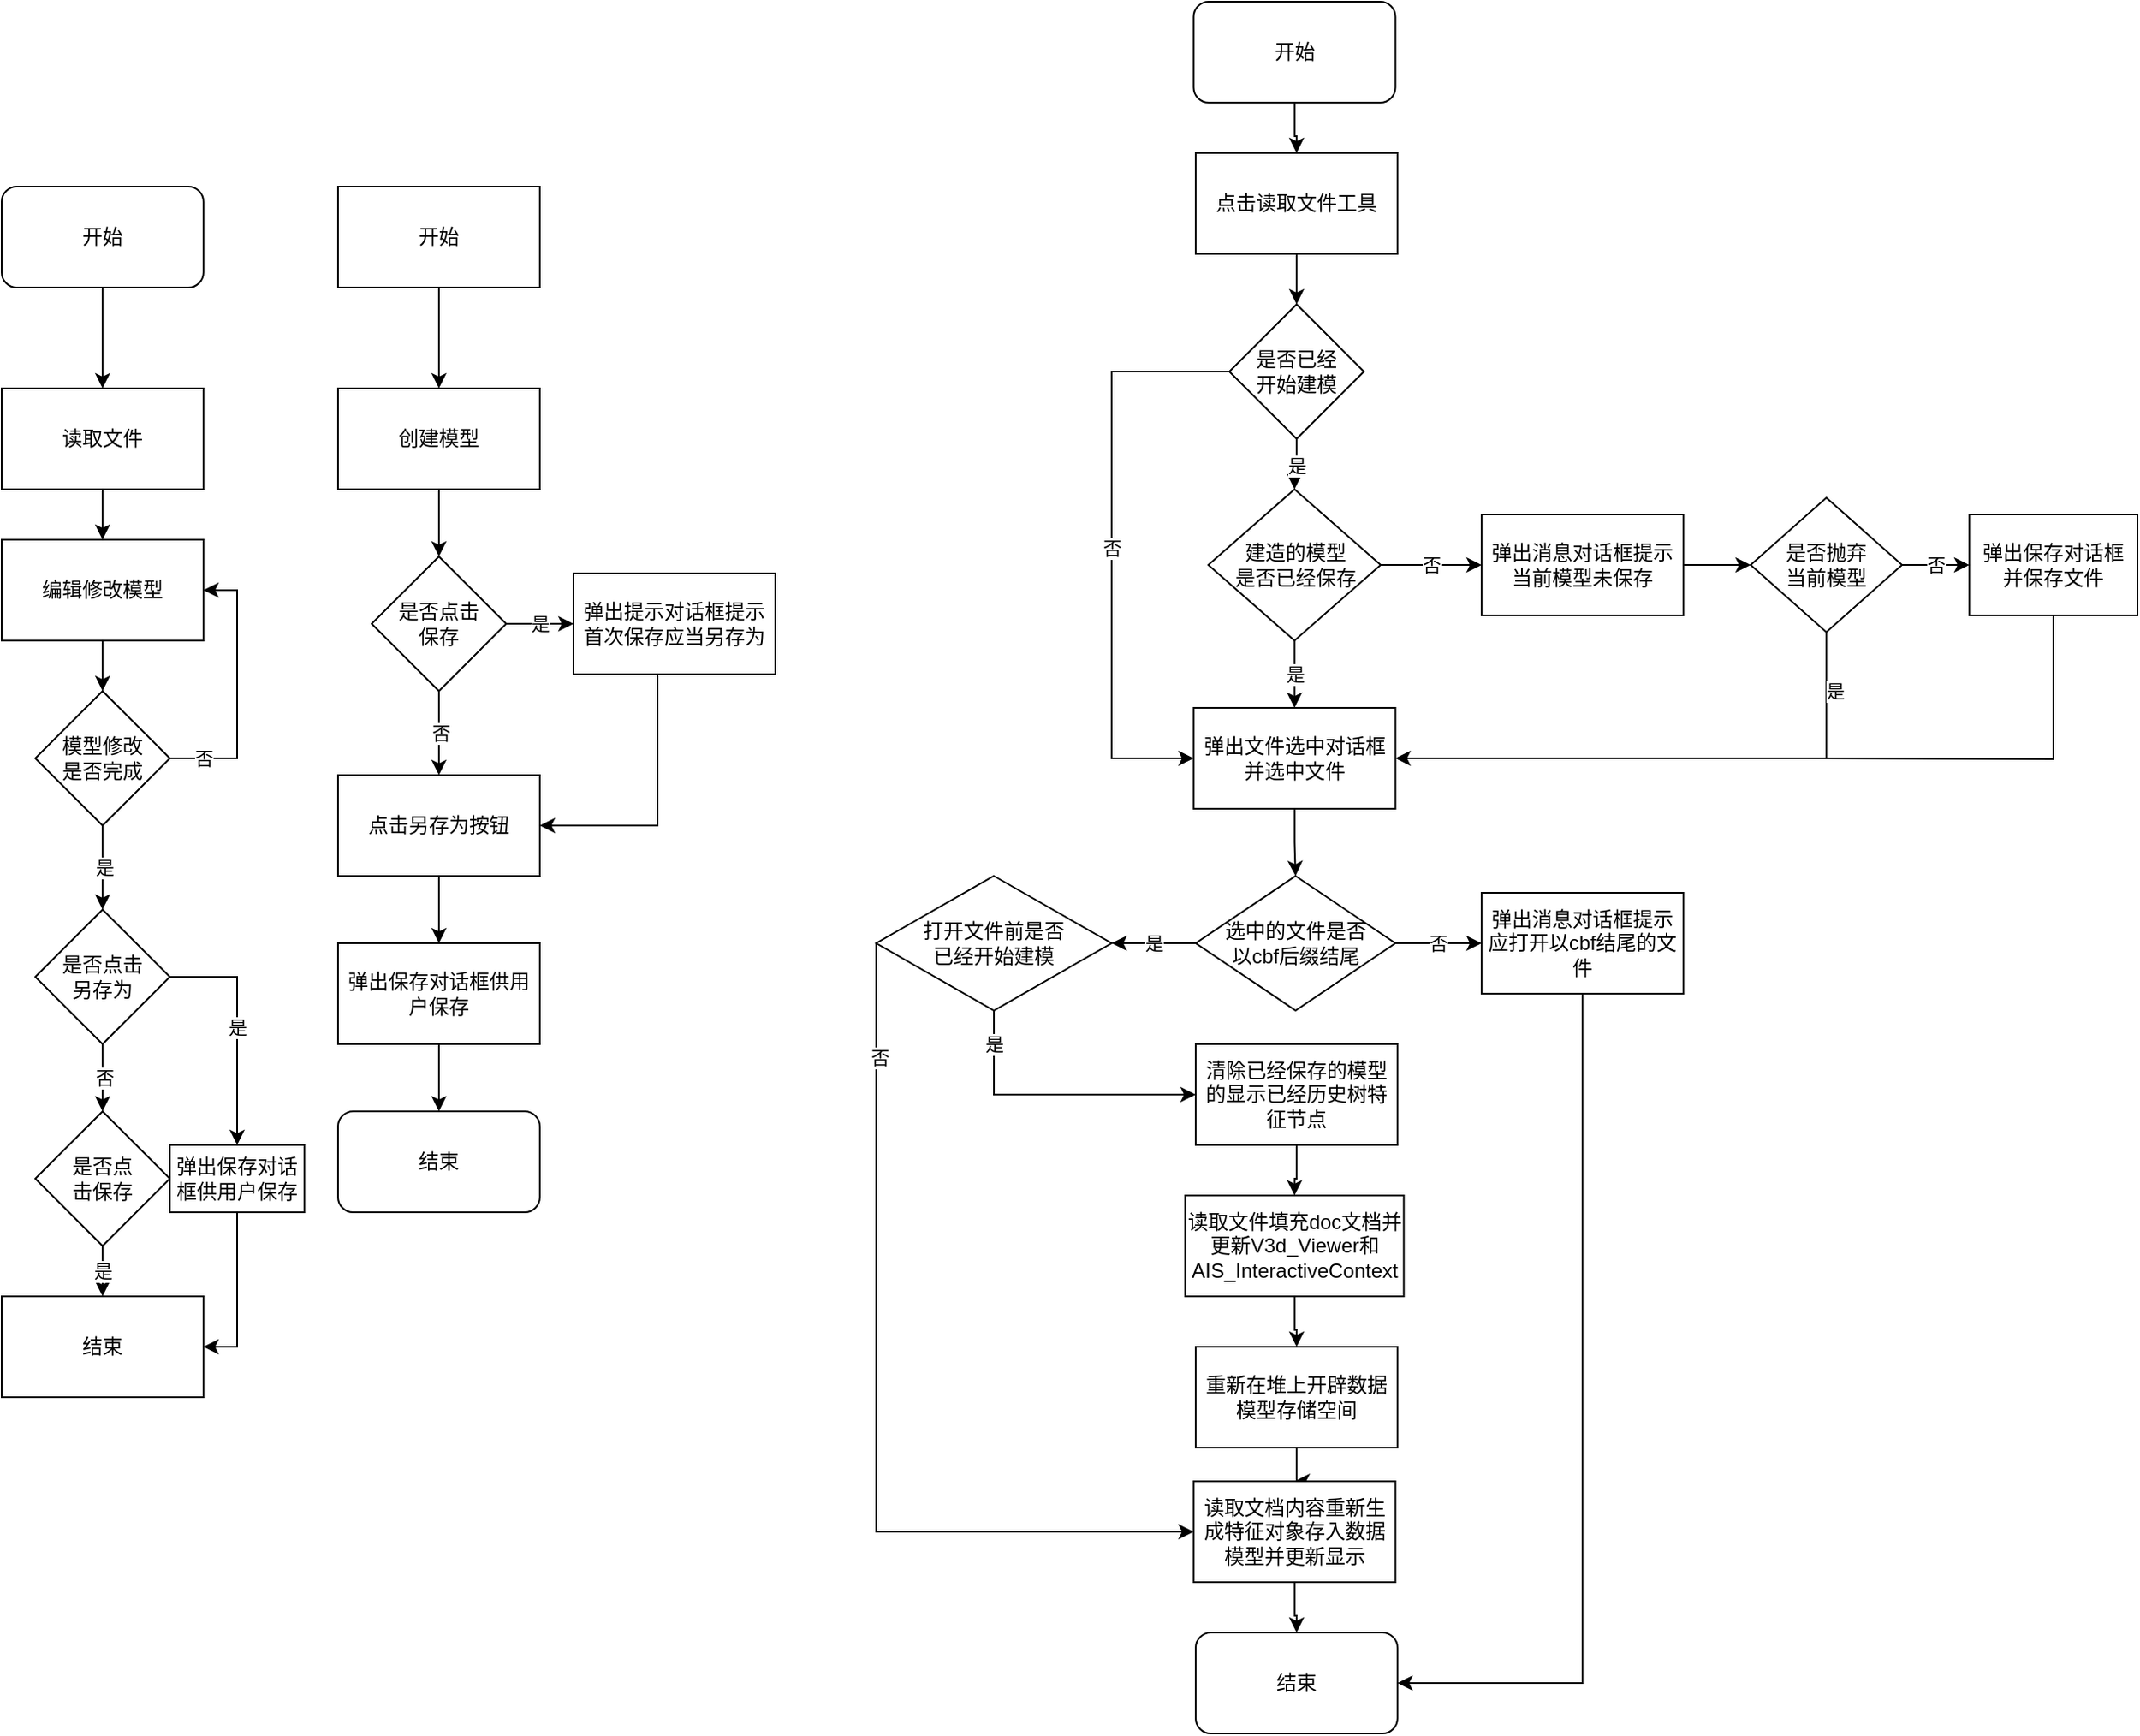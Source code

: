 <mxfile version="21.0.8" type="github">
  <diagram name="第 1 页" id="0Em5EwTK6glhkeCX4Q82">
    <mxGraphModel dx="3172" dy="1055" grid="1" gridSize="10" guides="1" tooltips="1" connect="1" arrows="1" fold="1" page="1" pageScale="1" pageWidth="827" pageHeight="1169" math="0" shadow="0">
      <root>
        <mxCell id="0" />
        <mxCell id="1" parent="0" />
        <mxCell id="LR_36pZvn3k7mfj5_MtT-5" style="edgeStyle=orthogonalEdgeStyle;rounded=0;orthogonalLoop=1;jettySize=auto;html=1;entryX=0.5;entryY=0;entryDx=0;entryDy=0;" edge="1" parent="1" source="jxCu223SDdkoaslGFEt7-1" target="LR_36pZvn3k7mfj5_MtT-4">
          <mxGeometry relative="1" as="geometry" />
        </mxCell>
        <mxCell id="jxCu223SDdkoaslGFEt7-1" value="开始" style="rounded=1;whiteSpace=wrap;html=1;" parent="1" vertex="1">
          <mxGeometry x="18.75" y="90" width="120" height="60" as="geometry" />
        </mxCell>
        <mxCell id="jxCu223SDdkoaslGFEt7-4" value="是" style="edgeStyle=orthogonalEdgeStyle;rounded=0;orthogonalLoop=1;jettySize=auto;html=1;entryX=0.5;entryY=0;entryDx=0;entryDy=0;" parent="1" source="jxCu223SDdkoaslGFEt7-3" target="jxCu223SDdkoaslGFEt7-5" edge="1">
          <mxGeometry relative="1" as="geometry">
            <mxPoint x="80" y="390" as="targetPoint" />
          </mxGeometry>
        </mxCell>
        <mxCell id="jxCu223SDdkoaslGFEt7-8" value="否" style="edgeStyle=orthogonalEdgeStyle;rounded=0;orthogonalLoop=1;jettySize=auto;html=1;entryX=0;entryY=0.5;entryDx=0;entryDy=0;" parent="1" source="jxCu223SDdkoaslGFEt7-3" target="jxCu223SDdkoaslGFEt7-11" edge="1">
          <mxGeometry relative="1" as="geometry">
            <mxPoint x="-80" y="580" as="targetPoint" />
            <Array as="points">
              <mxPoint x="-30" y="310" />
              <mxPoint x="-30" y="540" />
            </Array>
          </mxGeometry>
        </mxCell>
        <mxCell id="jxCu223SDdkoaslGFEt7-3" value="是否已经&lt;br&gt;开始建模" style="rhombus;whiteSpace=wrap;html=1;" parent="1" vertex="1">
          <mxGeometry x="40" y="270" width="80" height="80" as="geometry" />
        </mxCell>
        <mxCell id="jxCu223SDdkoaslGFEt7-7" value="是" style="edgeStyle=orthogonalEdgeStyle;rounded=0;orthogonalLoop=1;jettySize=auto;html=1;entryX=0.5;entryY=0;entryDx=0;entryDy=0;" parent="1" source="jxCu223SDdkoaslGFEt7-5" target="jxCu223SDdkoaslGFEt7-11" edge="1">
          <mxGeometry relative="1" as="geometry">
            <mxPoint x="80" y="510" as="targetPoint" />
          </mxGeometry>
        </mxCell>
        <mxCell id="jxCu223SDdkoaslGFEt7-9" value="否" style="edgeStyle=orthogonalEdgeStyle;rounded=0;orthogonalLoop=1;jettySize=auto;html=1;entryX=0;entryY=0.5;entryDx=0;entryDy=0;" parent="1" source="jxCu223SDdkoaslGFEt7-5" target="jxCu223SDdkoaslGFEt7-10" edge="1">
          <mxGeometry relative="1" as="geometry">
            <mxPoint x="180" y="425" as="targetPoint" />
          </mxGeometry>
        </mxCell>
        <mxCell id="jxCu223SDdkoaslGFEt7-5" value="建造的模型&lt;br&gt;是否已经保存" style="rhombus;whiteSpace=wrap;html=1;" parent="1" vertex="1">
          <mxGeometry x="27.5" y="380" width="102.5" height="90" as="geometry" />
        </mxCell>
        <mxCell id="jxCu223SDdkoaslGFEt7-29" style="edgeStyle=orthogonalEdgeStyle;rounded=0;orthogonalLoop=1;jettySize=auto;html=1;entryX=0;entryY=0.5;entryDx=0;entryDy=0;" parent="1" source="jxCu223SDdkoaslGFEt7-10" target="jxCu223SDdkoaslGFEt7-42" edge="1">
          <mxGeometry relative="1" as="geometry">
            <mxPoint x="410" y="425" as="targetPoint" />
          </mxGeometry>
        </mxCell>
        <mxCell id="jxCu223SDdkoaslGFEt7-10" value="弹出消息对话框提示当前模型未保存" style="rounded=0;whiteSpace=wrap;html=1;" parent="1" vertex="1">
          <mxGeometry x="190" y="395" width="120" height="60" as="geometry" />
        </mxCell>
        <mxCell id="jxCu223SDdkoaslGFEt7-12" style="edgeStyle=orthogonalEdgeStyle;rounded=0;orthogonalLoop=1;jettySize=auto;html=1;entryX=0.5;entryY=0;entryDx=0;entryDy=0;" parent="1" source="jxCu223SDdkoaslGFEt7-11" target="jxCu223SDdkoaslGFEt7-13" edge="1">
          <mxGeometry relative="1" as="geometry">
            <mxPoint x="78.75" y="610" as="targetPoint" />
          </mxGeometry>
        </mxCell>
        <mxCell id="jxCu223SDdkoaslGFEt7-11" value="弹出文件选中对话框并选中文件" style="rounded=0;whiteSpace=wrap;html=1;" parent="1" vertex="1">
          <mxGeometry x="18.75" y="510" width="120" height="60" as="geometry" />
        </mxCell>
        <mxCell id="jxCu223SDdkoaslGFEt7-32" value="否" style="edgeStyle=orthogonalEdgeStyle;rounded=0;orthogonalLoop=1;jettySize=auto;html=1;entryX=0;entryY=0.5;entryDx=0;entryDy=0;" parent="1" source="jxCu223SDdkoaslGFEt7-13" target="jxCu223SDdkoaslGFEt7-33" edge="1">
          <mxGeometry relative="1" as="geometry">
            <mxPoint x="200" y="650" as="targetPoint" />
          </mxGeometry>
        </mxCell>
        <mxCell id="jxCu223SDdkoaslGFEt7-36" value="是" style="edgeStyle=orthogonalEdgeStyle;rounded=0;orthogonalLoop=1;jettySize=auto;html=1;exitX=0;exitY=0.5;exitDx=0;exitDy=0;entryX=1;entryY=0.5;entryDx=0;entryDy=0;" parent="1" source="jxCu223SDdkoaslGFEt7-13" target="jxCu223SDdkoaslGFEt7-35" edge="1">
          <mxGeometry relative="1" as="geometry" />
        </mxCell>
        <mxCell id="jxCu223SDdkoaslGFEt7-13" value="选中的文件是否&lt;br&gt;以cbf后缀结尾" style="rhombus;whiteSpace=wrap;html=1;" parent="1" vertex="1">
          <mxGeometry x="20" y="610" width="118.75" height="80" as="geometry" />
        </mxCell>
        <mxCell id="jxCu223SDdkoaslGFEt7-21" style="edgeStyle=orthogonalEdgeStyle;rounded=0;orthogonalLoop=1;jettySize=auto;html=1;entryX=0.5;entryY=0;entryDx=0;entryDy=0;" parent="1" source="jxCu223SDdkoaslGFEt7-16" target="jxCu223SDdkoaslGFEt7-22" edge="1">
          <mxGeometry relative="1" as="geometry">
            <mxPoint x="80" y="920" as="targetPoint" />
          </mxGeometry>
        </mxCell>
        <mxCell id="jxCu223SDdkoaslGFEt7-16" value="读取文件填充doc文档并更新V3d_Viewer和AIS_InteractiveContext" style="rounded=0;whiteSpace=wrap;html=1;" parent="1" vertex="1">
          <mxGeometry x="13.75" y="800" width="130" height="60" as="geometry" />
        </mxCell>
        <mxCell id="jxCu223SDdkoaslGFEt7-20" style="edgeStyle=orthogonalEdgeStyle;rounded=0;orthogonalLoop=1;jettySize=auto;html=1;entryX=0.5;entryY=0;entryDx=0;entryDy=0;" parent="1" source="jxCu223SDdkoaslGFEt7-19" target="jxCu223SDdkoaslGFEt7-16" edge="1">
          <mxGeometry relative="1" as="geometry" />
        </mxCell>
        <mxCell id="jxCu223SDdkoaslGFEt7-19" value="清除已经保存的模型的显示已经历史树特征节点" style="rounded=0;whiteSpace=wrap;html=1;" parent="1" vertex="1">
          <mxGeometry x="20" y="710" width="120" height="60" as="geometry" />
        </mxCell>
        <mxCell id="jxCu223SDdkoaslGFEt7-23" style="edgeStyle=orthogonalEdgeStyle;rounded=0;orthogonalLoop=1;jettySize=auto;html=1;entryX=0.5;entryY=0;entryDx=0;entryDy=0;" parent="1" source="jxCu223SDdkoaslGFEt7-22" target="jxCu223SDdkoaslGFEt7-24" edge="1">
          <mxGeometry relative="1" as="geometry">
            <mxPoint x="80" y="1020" as="targetPoint" />
          </mxGeometry>
        </mxCell>
        <mxCell id="jxCu223SDdkoaslGFEt7-22" value="重新在堆上开辟数据模型存储空间" style="rounded=0;whiteSpace=wrap;html=1;" parent="1" vertex="1">
          <mxGeometry x="20" y="890" width="120" height="60" as="geometry" />
        </mxCell>
        <mxCell id="jxCu223SDdkoaslGFEt7-26" style="edgeStyle=orthogonalEdgeStyle;rounded=0;orthogonalLoop=1;jettySize=auto;html=1;entryX=0.5;entryY=0;entryDx=0;entryDy=0;" parent="1" source="jxCu223SDdkoaslGFEt7-24" target="jxCu223SDdkoaslGFEt7-27" edge="1">
          <mxGeometry relative="1" as="geometry">
            <mxPoint x="78.75" y="1090" as="targetPoint" />
          </mxGeometry>
        </mxCell>
        <mxCell id="jxCu223SDdkoaslGFEt7-24" value="读取文档内容重新生成特征对象存入数据模型并更新显示" style="rounded=0;whiteSpace=wrap;html=1;" parent="1" vertex="1">
          <mxGeometry x="18.75" y="970" width="120" height="60" as="geometry" />
        </mxCell>
        <mxCell id="jxCu223SDdkoaslGFEt7-27" value="结束" style="rounded=1;whiteSpace=wrap;html=1;" parent="1" vertex="1">
          <mxGeometry x="20" y="1060" width="120" height="60" as="geometry" />
        </mxCell>
        <mxCell id="jxCu223SDdkoaslGFEt7-30" value="弹出保存对话框&lt;br&gt;并保存文件" style="rounded=0;whiteSpace=wrap;html=1;" parent="1" vertex="1">
          <mxGeometry x="480" y="395" width="100" height="60" as="geometry" />
        </mxCell>
        <mxCell id="jxCu223SDdkoaslGFEt7-34" style="edgeStyle=orthogonalEdgeStyle;rounded=0;orthogonalLoop=1;jettySize=auto;html=1;entryX=1;entryY=0.5;entryDx=0;entryDy=0;" parent="1" source="jxCu223SDdkoaslGFEt7-33" target="jxCu223SDdkoaslGFEt7-27" edge="1">
          <mxGeometry relative="1" as="geometry">
            <Array as="points">
              <mxPoint x="250" y="1090" />
            </Array>
          </mxGeometry>
        </mxCell>
        <mxCell id="jxCu223SDdkoaslGFEt7-33" value="弹出消息对话框提示应打开以cbf结尾的文件" style="rounded=0;whiteSpace=wrap;html=1;" parent="1" vertex="1">
          <mxGeometry x="190" y="620" width="120" height="60" as="geometry" />
        </mxCell>
        <mxCell id="jxCu223SDdkoaslGFEt7-38" value="是" style="edgeStyle=orthogonalEdgeStyle;rounded=0;orthogonalLoop=1;jettySize=auto;html=1;entryX=0;entryY=0.5;entryDx=0;entryDy=0;" parent="1" source="jxCu223SDdkoaslGFEt7-35" target="jxCu223SDdkoaslGFEt7-19" edge="1">
          <mxGeometry x="-0.765" relative="1" as="geometry">
            <mxPoint x="-100" y="790" as="targetPoint" />
            <Array as="points">
              <mxPoint x="-100" y="740" />
            </Array>
            <mxPoint as="offset" />
          </mxGeometry>
        </mxCell>
        <mxCell id="jxCu223SDdkoaslGFEt7-40" style="edgeStyle=orthogonalEdgeStyle;rounded=0;orthogonalLoop=1;jettySize=auto;html=1;exitX=0;exitY=0.5;exitDx=0;exitDy=0;entryX=0;entryY=0.5;entryDx=0;entryDy=0;" parent="1" source="jxCu223SDdkoaslGFEt7-35" target="jxCu223SDdkoaslGFEt7-24" edge="1">
          <mxGeometry relative="1" as="geometry">
            <Array as="points">
              <mxPoint x="-170" y="1000" />
            </Array>
            <mxPoint x="-60" y="1015" as="targetPoint" />
          </mxGeometry>
        </mxCell>
        <mxCell id="jxCu223SDdkoaslGFEt7-41" value="否" style="edgeLabel;html=1;align=center;verticalAlign=middle;resizable=0;points=[];" parent="jxCu223SDdkoaslGFEt7-40" vertex="1" connectable="0">
          <mxGeometry x="-0.747" y="2" relative="1" as="geometry">
            <mxPoint as="offset" />
          </mxGeometry>
        </mxCell>
        <mxCell id="jxCu223SDdkoaslGFEt7-35" value="打开文件前是否&lt;br&gt;已经开始建模" style="rhombus;whiteSpace=wrap;html=1;" parent="1" vertex="1">
          <mxGeometry x="-170" y="610" width="140" height="80" as="geometry" />
        </mxCell>
        <mxCell id="jxCu223SDdkoaslGFEt7-44" value="否" style="edgeStyle=orthogonalEdgeStyle;rounded=0;orthogonalLoop=1;jettySize=auto;html=1;entryX=0;entryY=0.5;entryDx=0;entryDy=0;" parent="1" source="jxCu223SDdkoaslGFEt7-42" target="jxCu223SDdkoaslGFEt7-30" edge="1">
          <mxGeometry relative="1" as="geometry">
            <mxPoint x="500" y="425" as="targetPoint" />
          </mxGeometry>
        </mxCell>
        <mxCell id="jxCu223SDdkoaslGFEt7-45" value="是" style="edgeStyle=orthogonalEdgeStyle;rounded=0;orthogonalLoop=1;jettySize=auto;html=1;entryX=1;entryY=0.5;entryDx=0;entryDy=0;" parent="1" source="jxCu223SDdkoaslGFEt7-42" target="jxCu223SDdkoaslGFEt7-11" edge="1">
          <mxGeometry x="-0.789" y="5" relative="1" as="geometry">
            <mxPoint x="395" y="540" as="targetPoint" />
            <Array as="points">
              <mxPoint x="395" y="540" />
            </Array>
            <mxPoint as="offset" />
          </mxGeometry>
        </mxCell>
        <mxCell id="jxCu223SDdkoaslGFEt7-42" value="是否抛弃&lt;br&gt;当前模型" style="rhombus;whiteSpace=wrap;html=1;" parent="1" vertex="1">
          <mxGeometry x="350" y="385" width="90" height="80" as="geometry" />
        </mxCell>
        <mxCell id="jxCu223SDdkoaslGFEt7-47" value="" style="endArrow=none;html=1;rounded=0;entryX=0.5;entryY=1;entryDx=0;entryDy=0;edgeStyle=orthogonalEdgeStyle;" parent="1" target="jxCu223SDdkoaslGFEt7-30" edge="1">
          <mxGeometry width="50" height="50" relative="1" as="geometry">
            <mxPoint x="380" y="540" as="sourcePoint" />
            <mxPoint x="530" y="730" as="targetPoint" />
          </mxGeometry>
        </mxCell>
        <mxCell id="jxCu223SDdkoaslGFEt7-49" style="edgeStyle=orthogonalEdgeStyle;rounded=0;orthogonalLoop=1;jettySize=auto;html=1;entryX=0.5;entryY=0;entryDx=0;entryDy=0;" parent="1" source="jxCu223SDdkoaslGFEt7-48" target="jxCu223SDdkoaslGFEt7-50" edge="1">
          <mxGeometry relative="1" as="geometry">
            <mxPoint x="-630" y="300" as="targetPoint" />
          </mxGeometry>
        </mxCell>
        <mxCell id="jxCu223SDdkoaslGFEt7-48" value="开始" style="rounded=1;whiteSpace=wrap;html=1;" parent="1" vertex="1">
          <mxGeometry x="-690" y="200" width="120" height="60" as="geometry" />
        </mxCell>
        <mxCell id="jxCu223SDdkoaslGFEt7-54" style="edgeStyle=orthogonalEdgeStyle;rounded=0;orthogonalLoop=1;jettySize=auto;html=1;" parent="1" source="jxCu223SDdkoaslGFEt7-50" edge="1">
          <mxGeometry relative="1" as="geometry">
            <mxPoint x="-630" y="410" as="targetPoint" />
          </mxGeometry>
        </mxCell>
        <mxCell id="jxCu223SDdkoaslGFEt7-50" value="读取文件" style="rounded=0;whiteSpace=wrap;html=1;" parent="1" vertex="1">
          <mxGeometry x="-690" y="320" width="120" height="60" as="geometry" />
        </mxCell>
        <mxCell id="jxCu223SDdkoaslGFEt7-57" value="否" style="edgeStyle=orthogonalEdgeStyle;rounded=0;orthogonalLoop=1;jettySize=auto;html=1;entryX=1;entryY=0.5;entryDx=0;entryDy=0;" parent="1" source="jxCu223SDdkoaslGFEt7-52" target="jxCu223SDdkoaslGFEt7-55" edge="1">
          <mxGeometry x="-0.75" relative="1" as="geometry">
            <Array as="points">
              <mxPoint x="-550" y="540" />
              <mxPoint x="-550" y="440" />
            </Array>
            <mxPoint as="offset" />
          </mxGeometry>
        </mxCell>
        <mxCell id="jxCu223SDdkoaslGFEt7-58" value="是" style="edgeStyle=orthogonalEdgeStyle;rounded=0;orthogonalLoop=1;jettySize=auto;html=1;" parent="1" source="jxCu223SDdkoaslGFEt7-52" edge="1">
          <mxGeometry relative="1" as="geometry">
            <mxPoint x="-630" y="630" as="targetPoint" />
          </mxGeometry>
        </mxCell>
        <mxCell id="jxCu223SDdkoaslGFEt7-52" value="模型修改&lt;br&gt;是否完成" style="rhombus;whiteSpace=wrap;html=1;" parent="1" vertex="1">
          <mxGeometry x="-670" y="500" width="80" height="80" as="geometry" />
        </mxCell>
        <mxCell id="jxCu223SDdkoaslGFEt7-56" style="edgeStyle=orthogonalEdgeStyle;rounded=0;orthogonalLoop=1;jettySize=auto;html=1;entryX=0.5;entryY=0;entryDx=0;entryDy=0;" parent="1" source="jxCu223SDdkoaslGFEt7-55" target="jxCu223SDdkoaslGFEt7-52" edge="1">
          <mxGeometry relative="1" as="geometry" />
        </mxCell>
        <mxCell id="jxCu223SDdkoaslGFEt7-55" value="编辑修改模型" style="rounded=0;whiteSpace=wrap;html=1;" parent="1" vertex="1">
          <mxGeometry x="-690" y="410" width="120" height="60" as="geometry" />
        </mxCell>
        <mxCell id="jxCu223SDdkoaslGFEt7-60" value="否" style="edgeStyle=orthogonalEdgeStyle;rounded=0;orthogonalLoop=1;jettySize=auto;html=1;" parent="1" source="jxCu223SDdkoaslGFEt7-59" edge="1">
          <mxGeometry relative="1" as="geometry">
            <mxPoint x="-630" y="750" as="targetPoint" />
          </mxGeometry>
        </mxCell>
        <mxCell id="LR_36pZvn3k7mfj5_MtT-2" value="是" style="edgeStyle=orthogonalEdgeStyle;rounded=0;orthogonalLoop=1;jettySize=auto;html=1;" edge="1" parent="1" source="jxCu223SDdkoaslGFEt7-59" target="LR_36pZvn3k7mfj5_MtT-1">
          <mxGeometry relative="1" as="geometry">
            <Array as="points">
              <mxPoint x="-550" y="670" />
            </Array>
          </mxGeometry>
        </mxCell>
        <mxCell id="jxCu223SDdkoaslGFEt7-59" value="是否点击&lt;br&gt;另存为" style="rhombus;whiteSpace=wrap;html=1;" parent="1" vertex="1">
          <mxGeometry x="-670" y="630" width="80" height="80" as="geometry" />
        </mxCell>
        <mxCell id="jxCu223SDdkoaslGFEt7-62" value="是" style="edgeStyle=orthogonalEdgeStyle;rounded=0;orthogonalLoop=1;jettySize=auto;html=1;entryX=0.5;entryY=0;entryDx=0;entryDy=0;" parent="1" source="jxCu223SDdkoaslGFEt7-61" target="jxCu223SDdkoaslGFEt7-63" edge="1">
          <mxGeometry relative="1" as="geometry">
            <mxPoint x="-630" y="860" as="targetPoint" />
          </mxGeometry>
        </mxCell>
        <mxCell id="jxCu223SDdkoaslGFEt7-61" value="是否点&lt;br&gt;击保存" style="rhombus;whiteSpace=wrap;html=1;" parent="1" vertex="1">
          <mxGeometry x="-670" y="750" width="80" height="80" as="geometry" />
        </mxCell>
        <mxCell id="jxCu223SDdkoaslGFEt7-63" value="结束" style="rounded=0;whiteSpace=wrap;html=1;" parent="1" vertex="1">
          <mxGeometry x="-690" y="860" width="120" height="60" as="geometry" />
        </mxCell>
        <mxCell id="jxCu223SDdkoaslGFEt7-68" style="edgeStyle=orthogonalEdgeStyle;rounded=0;orthogonalLoop=1;jettySize=auto;html=1;entryX=0.5;entryY=0;entryDx=0;entryDy=0;" parent="1" source="jxCu223SDdkoaslGFEt7-65" target="jxCu223SDdkoaslGFEt7-67" edge="1">
          <mxGeometry relative="1" as="geometry" />
        </mxCell>
        <mxCell id="jxCu223SDdkoaslGFEt7-65" value="开始" style="rounded=0;whiteSpace=wrap;html=1;" parent="1" vertex="1">
          <mxGeometry x="-490" y="200" width="120" height="60" as="geometry" />
        </mxCell>
        <mxCell id="jxCu223SDdkoaslGFEt7-69" style="edgeStyle=orthogonalEdgeStyle;rounded=0;orthogonalLoop=1;jettySize=auto;html=1;entryX=0.5;entryY=0;entryDx=0;entryDy=0;" parent="1" source="jxCu223SDdkoaslGFEt7-67" target="jxCu223SDdkoaslGFEt7-71" edge="1">
          <mxGeometry relative="1" as="geometry">
            <mxPoint x="-430" y="410" as="targetPoint" />
          </mxGeometry>
        </mxCell>
        <mxCell id="jxCu223SDdkoaslGFEt7-67" value="创建模型" style="rounded=0;whiteSpace=wrap;html=1;" parent="1" vertex="1">
          <mxGeometry x="-490" y="320" width="120" height="60" as="geometry" />
        </mxCell>
        <mxCell id="jxCu223SDdkoaslGFEt7-72" value="是" style="edgeStyle=orthogonalEdgeStyle;rounded=0;orthogonalLoop=1;jettySize=auto;html=1;entryX=0;entryY=0.5;entryDx=0;entryDy=0;" parent="1" source="jxCu223SDdkoaslGFEt7-71" target="jxCu223SDdkoaslGFEt7-73" edge="1">
          <mxGeometry relative="1" as="geometry">
            <mxPoint x="-360" y="460" as="targetPoint" />
          </mxGeometry>
        </mxCell>
        <mxCell id="jxCu223SDdkoaslGFEt7-74" value="否" style="edgeStyle=orthogonalEdgeStyle;rounded=0;orthogonalLoop=1;jettySize=auto;html=1;" parent="1" source="jxCu223SDdkoaslGFEt7-71" edge="1">
          <mxGeometry relative="1" as="geometry">
            <mxPoint x="-430" y="550" as="targetPoint" />
          </mxGeometry>
        </mxCell>
        <mxCell id="jxCu223SDdkoaslGFEt7-71" value="是否点击&lt;br&gt;保存" style="rhombus;whiteSpace=wrap;html=1;" parent="1" vertex="1">
          <mxGeometry x="-470" y="420" width="80" height="80" as="geometry" />
        </mxCell>
        <mxCell id="jxCu223SDdkoaslGFEt7-76" style="edgeStyle=orthogonalEdgeStyle;rounded=0;orthogonalLoop=1;jettySize=auto;html=1;entryX=1;entryY=0.5;entryDx=0;entryDy=0;" parent="1" source="jxCu223SDdkoaslGFEt7-73" target="jxCu223SDdkoaslGFEt7-82" edge="1">
          <mxGeometry relative="1" as="geometry">
            <mxPoint x="-430" y="550" as="targetPoint" />
            <Array as="points">
              <mxPoint x="-300" y="580" />
            </Array>
          </mxGeometry>
        </mxCell>
        <mxCell id="jxCu223SDdkoaslGFEt7-73" value="弹出提示对话框提示首次保存应当另存为" style="rounded=0;whiteSpace=wrap;html=1;" parent="1" vertex="1">
          <mxGeometry x="-350" y="430" width="120" height="60" as="geometry" />
        </mxCell>
        <mxCell id="jxCu223SDdkoaslGFEt7-79" style="edgeStyle=orthogonalEdgeStyle;rounded=0;orthogonalLoop=1;jettySize=auto;html=1;entryX=0.5;entryY=0;entryDx=0;entryDy=0;exitX=0.5;exitY=1;exitDx=0;exitDy=0;" parent="1" source="jxCu223SDdkoaslGFEt7-82" target="jxCu223SDdkoaslGFEt7-78" edge="1">
          <mxGeometry relative="1" as="geometry">
            <mxPoint x="-430" y="630" as="sourcePoint" />
          </mxGeometry>
        </mxCell>
        <mxCell id="jxCu223SDdkoaslGFEt7-80" style="edgeStyle=orthogonalEdgeStyle;rounded=0;orthogonalLoop=1;jettySize=auto;html=1;entryX=0.5;entryY=0;entryDx=0;entryDy=0;" parent="1" source="jxCu223SDdkoaslGFEt7-78" target="jxCu223SDdkoaslGFEt7-81" edge="1">
          <mxGeometry relative="1" as="geometry">
            <mxPoint x="-430" y="750" as="targetPoint" />
          </mxGeometry>
        </mxCell>
        <mxCell id="jxCu223SDdkoaslGFEt7-78" value="弹出保存对话框供用户保存" style="rounded=0;whiteSpace=wrap;html=1;" parent="1" vertex="1">
          <mxGeometry x="-490" y="650" width="120" height="60" as="geometry" />
        </mxCell>
        <mxCell id="jxCu223SDdkoaslGFEt7-81" value="结束" style="rounded=1;whiteSpace=wrap;html=1;" parent="1" vertex="1">
          <mxGeometry x="-490" y="750" width="120" height="60" as="geometry" />
        </mxCell>
        <mxCell id="jxCu223SDdkoaslGFEt7-82" value="点击另存为按钮" style="rounded=0;whiteSpace=wrap;html=1;" parent="1" vertex="1">
          <mxGeometry x="-490" y="550" width="120" height="60" as="geometry" />
        </mxCell>
        <mxCell id="LR_36pZvn3k7mfj5_MtT-3" style="edgeStyle=orthogonalEdgeStyle;rounded=0;orthogonalLoop=1;jettySize=auto;html=1;entryX=1;entryY=0.5;entryDx=0;entryDy=0;" edge="1" parent="1" source="LR_36pZvn3k7mfj5_MtT-1" target="jxCu223SDdkoaslGFEt7-63">
          <mxGeometry relative="1" as="geometry" />
        </mxCell>
        <mxCell id="LR_36pZvn3k7mfj5_MtT-1" value="弹出保存对话框供用户保存" style="rounded=0;whiteSpace=wrap;html=1;" vertex="1" parent="1">
          <mxGeometry x="-590" y="770" width="80" height="40" as="geometry" />
        </mxCell>
        <mxCell id="LR_36pZvn3k7mfj5_MtT-7" style="edgeStyle=orthogonalEdgeStyle;rounded=0;orthogonalLoop=1;jettySize=auto;html=1;entryX=0.5;entryY=0;entryDx=0;entryDy=0;" edge="1" parent="1" source="LR_36pZvn3k7mfj5_MtT-4" target="jxCu223SDdkoaslGFEt7-3">
          <mxGeometry relative="1" as="geometry" />
        </mxCell>
        <mxCell id="LR_36pZvn3k7mfj5_MtT-4" value="点击读取文件工具" style="rounded=0;whiteSpace=wrap;html=1;" vertex="1" parent="1">
          <mxGeometry x="20" y="180" width="120" height="60" as="geometry" />
        </mxCell>
      </root>
    </mxGraphModel>
  </diagram>
</mxfile>
